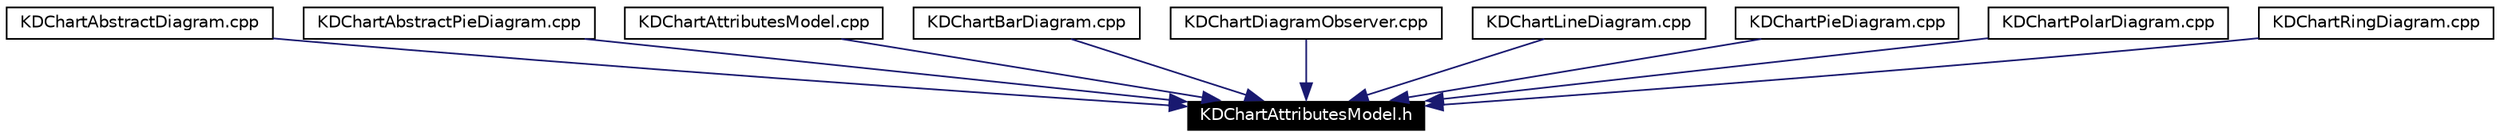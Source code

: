 digraph G
{
  edge [fontname="Helvetica",fontsize=10,labelfontname="Helvetica",labelfontsize=10];
  node [fontname="Helvetica",fontsize=10,shape=record];
  Node933 [label="KDChartAttributesModel.h",height=0.2,width=0.4,color="white", fillcolor="black", style="filled" fontcolor="white"];
  Node934 -> Node933 [color="midnightblue",fontsize=10,style="solid",fontname="Helvetica"];
  Node934 [label="KDChartAbstractDiagram.cpp",height=0.2,width=0.4,color="black",URL="$_k_d_chart_abstract_diagram_8cpp.html"];
  Node935 -> Node933 [color="midnightblue",fontsize=10,style="solid",fontname="Helvetica"];
  Node935 [label="KDChartAbstractPieDiagram.cpp",height=0.2,width=0.4,color="black",URL="$_k_d_chart_abstract_pie_diagram_8cpp.html"];
  Node936 -> Node933 [color="midnightblue",fontsize=10,style="solid",fontname="Helvetica"];
  Node936 [label="KDChartAttributesModel.cpp",height=0.2,width=0.4,color="black",URL="$_k_d_chart_attributes_model_8cpp.html"];
  Node937 -> Node933 [color="midnightblue",fontsize=10,style="solid",fontname="Helvetica"];
  Node937 [label="KDChartBarDiagram.cpp",height=0.2,width=0.4,color="black",URL="$_k_d_chart_bar_diagram_8cpp.html"];
  Node938 -> Node933 [color="midnightblue",fontsize=10,style="solid",fontname="Helvetica"];
  Node938 [label="KDChartDiagramObserver.cpp",height=0.2,width=0.4,color="black",URL="$_k_d_chart_diagram_observer_8cpp.html"];
  Node939 -> Node933 [color="midnightblue",fontsize=10,style="solid",fontname="Helvetica"];
  Node939 [label="KDChartLineDiagram.cpp",height=0.2,width=0.4,color="black",URL="$_k_d_chart_line_diagram_8cpp.html"];
  Node940 -> Node933 [color="midnightblue",fontsize=10,style="solid",fontname="Helvetica"];
  Node940 [label="KDChartPieDiagram.cpp",height=0.2,width=0.4,color="black",URL="$_k_d_chart_pie_diagram_8cpp.html"];
  Node941 -> Node933 [color="midnightblue",fontsize=10,style="solid",fontname="Helvetica"];
  Node941 [label="KDChartPolarDiagram.cpp",height=0.2,width=0.4,color="black",URL="$_k_d_chart_polar_diagram_8cpp.html"];
  Node942 -> Node933 [color="midnightblue",fontsize=10,style="solid",fontname="Helvetica"];
  Node942 [label="KDChartRingDiagram.cpp",height=0.2,width=0.4,color="black",URL="$_k_d_chart_ring_diagram_8cpp.html"];
}
